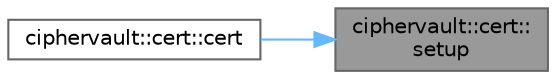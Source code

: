 digraph "ciphervault::cert::setup"
{
 // LATEX_PDF_SIZE
  bgcolor="transparent";
  edge [fontname=Helvetica,fontsize=10,labelfontname=Helvetica,labelfontsize=10];
  node [fontname=Helvetica,fontsize=10,shape=box,height=0.2,width=0.4];
  rankdir="RL";
  Node1 [label="ciphervault::cert::\lsetup",height=0.2,width=0.4,color="gray40", fillcolor="grey60", style="filled", fontcolor="black",tooltip="Initialize the OpenSSL library."];
  Node1 -> Node2 [dir="back",color="steelblue1",style="solid"];
  Node2 [label="ciphervault::cert::cert",height=0.2,width=0.4,color="grey40", fillcolor="white", style="filled",URL="$classciphervault_1_1cert.html#ad8fe0710c50b359fc5581acf89448eb8",tooltip="Construct a new cert object from a vector of chars."];
}
